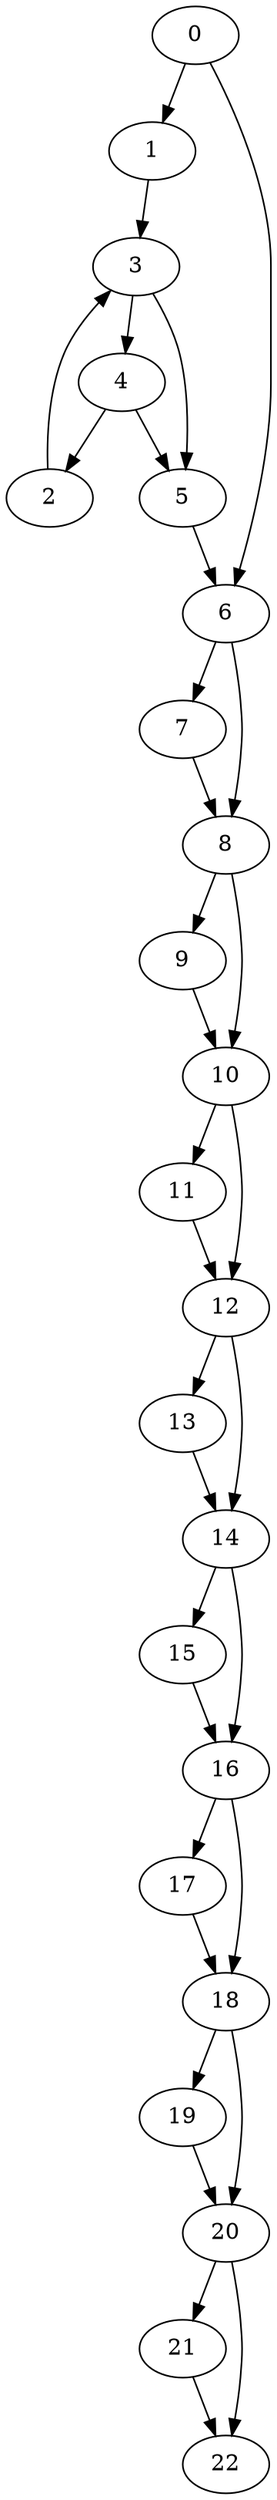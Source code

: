 digraph {
	0
	1
	2
	3
	4
	5
	6
	7
	8
	9
	10
	11
	12
	13
	14
	15
	16
	17
	18
	19
	20
	21
	22
	3 -> 5
	4 -> 5
	0 -> 6
	5 -> 6
	6 -> 8
	7 -> 8
	8 -> 9
	8 -> 10
	9 -> 10
	10 -> 11
	4 -> 2
	2 -> 3
	1 -> 3
	16 -> 18
	17 -> 18
	20 -> 22
	21 -> 22
	14 -> 15
	14 -> 16
	15 -> 16
	16 -> 17
	18 -> 20
	19 -> 20
	20 -> 21
	12 -> 13
	12 -> 14
	13 -> 14
	3 -> 4
	6 -> 7
	10 -> 12
	11 -> 12
	18 -> 19
	0 -> 1
}
